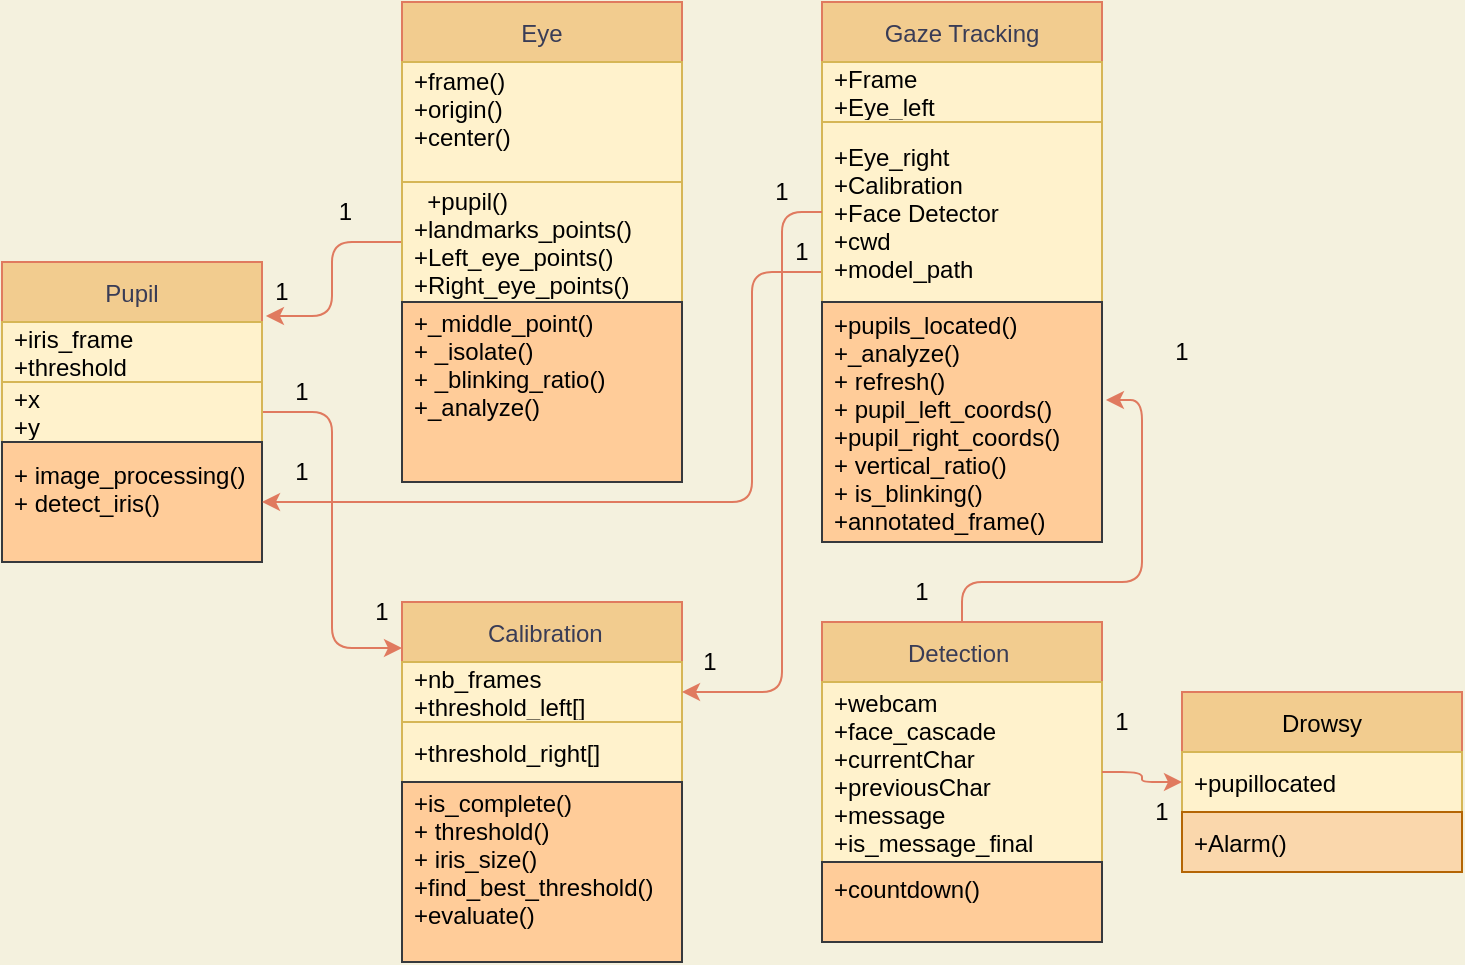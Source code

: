 <mxfile version="20.0.3" type="github">
  <diagram id="C5RBs43oDa-KdzZeNtuy" name="Page-1">
    <mxGraphModel dx="1157" dy="600" grid="1" gridSize="10" guides="1" tooltips="1" connect="1" arrows="1" fold="1" page="1" pageScale="1" pageWidth="827" pageHeight="1169" background="#F4F1DE" math="0" shadow="0">
      <root>
        <mxCell id="WIyWlLk6GJQsqaUBKTNV-0" />
        <mxCell id="WIyWlLk6GJQsqaUBKTNV-1" parent="WIyWlLk6GJQsqaUBKTNV-0" />
        <mxCell id="KOI8nvLPOMQZxwL0amlp-30" style="edgeStyle=orthogonalEdgeStyle;curved=0;rounded=1;sketch=0;orthogonalLoop=1;jettySize=auto;html=1;entryX=0;entryY=0.128;entryDx=0;entryDy=0;entryPerimeter=0;fontColor=#000000;strokeColor=#E07A5F;fillColor=#F2CC8F;" edge="1" parent="WIyWlLk6GJQsqaUBKTNV-1" source="KOI8nvLPOMQZxwL0amlp-0" target="KOI8nvLPOMQZxwL0amlp-16">
          <mxGeometry relative="1" as="geometry" />
        </mxCell>
        <mxCell id="KOI8nvLPOMQZxwL0amlp-0" value="Pupil" style="swimlane;fontStyle=0;childLayout=stackLayout;horizontal=1;startSize=30;horizontalStack=0;resizeParent=1;resizeParentMax=0;resizeLast=0;collapsible=1;marginBottom=0;fillColor=#F2CC8F;strokeColor=#E07A5F;fontColor=#393C56;" vertex="1" parent="WIyWlLk6GJQsqaUBKTNV-1">
          <mxGeometry x="60" y="150" width="130" height="150" as="geometry" />
        </mxCell>
        <mxCell id="KOI8nvLPOMQZxwL0amlp-1" value="+iris_frame&#xa;+threshold&#xa;" style="text;strokeColor=#d6b656;fillColor=#fff2cc;align=left;verticalAlign=middle;spacingLeft=4;spacingRight=4;overflow=hidden;points=[[0,0.5],[1,0.5]];portConstraint=eastwest;rotatable=0;" vertex="1" parent="KOI8nvLPOMQZxwL0amlp-0">
          <mxGeometry y="30" width="130" height="30" as="geometry" />
        </mxCell>
        <mxCell id="KOI8nvLPOMQZxwL0amlp-2" value="+x&#xa;+y" style="text;strokeColor=#d6b656;fillColor=#fff2cc;align=left;verticalAlign=middle;spacingLeft=4;spacingRight=4;overflow=hidden;points=[[0,0.5],[1,0.5]];portConstraint=eastwest;rotatable=0;" vertex="1" parent="KOI8nvLPOMQZxwL0amlp-0">
          <mxGeometry y="60" width="130" height="30" as="geometry" />
        </mxCell>
        <mxCell id="KOI8nvLPOMQZxwL0amlp-3" value="+ image_processing()&#xa;+ detect_iris()&#xa;" style="text;strokeColor=#36393d;fillColor=#ffcc99;align=left;verticalAlign=middle;spacingLeft=4;spacingRight=4;overflow=hidden;points=[[0,0.5],[1,0.5]];portConstraint=eastwest;rotatable=0;" vertex="1" parent="KOI8nvLPOMQZxwL0amlp-0">
          <mxGeometry y="90" width="130" height="60" as="geometry" />
        </mxCell>
        <mxCell id="KOI8nvLPOMQZxwL0amlp-31" style="edgeStyle=orthogonalEdgeStyle;curved=0;rounded=1;sketch=0;orthogonalLoop=1;jettySize=auto;html=1;entryX=1.015;entryY=-0.1;entryDx=0;entryDy=0;entryPerimeter=0;fontColor=#000000;strokeColor=#E07A5F;fillColor=#F2CC8F;" edge="1" parent="WIyWlLk6GJQsqaUBKTNV-1" source="KOI8nvLPOMQZxwL0amlp-4" target="KOI8nvLPOMQZxwL0amlp-1">
          <mxGeometry relative="1" as="geometry" />
        </mxCell>
        <mxCell id="KOI8nvLPOMQZxwL0amlp-4" value="Eye" style="swimlane;fontStyle=0;childLayout=stackLayout;horizontal=1;startSize=30;horizontalStack=0;resizeParent=1;resizeParentMax=0;resizeLast=0;collapsible=1;marginBottom=0;fillColor=#F2CC8F;strokeColor=#E07A5F;fontColor=#393C56;" vertex="1" parent="WIyWlLk6GJQsqaUBKTNV-1">
          <mxGeometry x="260" y="20" width="140" height="240" as="geometry" />
        </mxCell>
        <mxCell id="KOI8nvLPOMQZxwL0amlp-5" value="+frame()&#xa;+origin()&#xa;+center()&#xa;" style="text;strokeColor=#d6b656;fillColor=#fff2cc;align=left;verticalAlign=middle;spacingLeft=4;spacingRight=4;overflow=hidden;points=[[0,0.5],[1,0.5]];portConstraint=eastwest;rotatable=0;" vertex="1" parent="KOI8nvLPOMQZxwL0amlp-4">
          <mxGeometry y="30" width="140" height="60" as="geometry" />
        </mxCell>
        <mxCell id="KOI8nvLPOMQZxwL0amlp-6" value="  +pupil()&#xa;+landmarks_points()&#xa;+Left_eye_points()&#xa;+Right_eye_points()" style="text;strokeColor=#d6b656;fillColor=#fff2cc;align=left;verticalAlign=middle;spacingLeft=4;spacingRight=4;overflow=hidden;points=[[0,0.5],[1,0.5]];portConstraint=eastwest;rotatable=0;" vertex="1" parent="KOI8nvLPOMQZxwL0amlp-4">
          <mxGeometry y="90" width="140" height="60" as="geometry" />
        </mxCell>
        <mxCell id="KOI8nvLPOMQZxwL0amlp-7" value="+_middle_point()&#xa;+ _isolate()&#xa;+ _blinking_ratio()&#xa;+_analyze()&#xa;&#xa;" style="text;strokeColor=#36393d;fillColor=#ffcc99;align=left;verticalAlign=middle;spacingLeft=4;spacingRight=4;overflow=hidden;points=[[0,0.5],[1,0.5]];portConstraint=eastwest;rotatable=0;" vertex="1" parent="KOI8nvLPOMQZxwL0amlp-4">
          <mxGeometry y="150" width="140" height="90" as="geometry" />
        </mxCell>
        <mxCell id="KOI8nvLPOMQZxwL0amlp-34" value="" style="edgeStyle=orthogonalEdgeStyle;curved=0;rounded=1;sketch=0;orthogonalLoop=1;jettySize=auto;html=1;fontColor=#000000;strokeColor=#E07A5F;fillColor=#F2CC8F;entryX=1;entryY=0.5;entryDx=0;entryDy=0;" edge="1" parent="WIyWlLk6GJQsqaUBKTNV-1" source="KOI8nvLPOMQZxwL0amlp-8" target="KOI8nvLPOMQZxwL0amlp-3">
          <mxGeometry relative="1" as="geometry">
            <Array as="points">
              <mxPoint x="435" y="155" />
              <mxPoint x="435" y="270" />
            </Array>
          </mxGeometry>
        </mxCell>
        <mxCell id="KOI8nvLPOMQZxwL0amlp-8" value="Gaze Tracking" style="swimlane;fontStyle=0;childLayout=stackLayout;horizontal=1;startSize=30;horizontalStack=0;resizeParent=1;resizeParentMax=0;resizeLast=0;collapsible=1;marginBottom=0;fillColor=#F2CC8F;strokeColor=#E07A5F;fontColor=#393C56;" vertex="1" parent="WIyWlLk6GJQsqaUBKTNV-1">
          <mxGeometry x="470" y="20" width="140" height="270" as="geometry" />
        </mxCell>
        <mxCell id="KOI8nvLPOMQZxwL0amlp-9" value="+Frame&#xa;+Eye_left" style="text;strokeColor=#d6b656;fillColor=#fff2cc;align=left;verticalAlign=middle;spacingLeft=4;spacingRight=4;overflow=hidden;points=[[0,0.5],[1,0.5]];portConstraint=eastwest;rotatable=0;" vertex="1" parent="KOI8nvLPOMQZxwL0amlp-8">
          <mxGeometry y="30" width="140" height="30" as="geometry" />
        </mxCell>
        <mxCell id="KOI8nvLPOMQZxwL0amlp-10" value="+Eye_right&#xa;+Calibration&#xa;+Face Detector&#xa;+cwd&#xa;+model_path" style="text;strokeColor=#d6b656;fillColor=#fff2cc;align=left;verticalAlign=middle;spacingLeft=4;spacingRight=4;overflow=hidden;points=[[0,0.5],[1,0.5]];portConstraint=eastwest;rotatable=0;" vertex="1" parent="KOI8nvLPOMQZxwL0amlp-8">
          <mxGeometry y="60" width="140" height="90" as="geometry" />
        </mxCell>
        <mxCell id="KOI8nvLPOMQZxwL0amlp-11" value="+pupils_located()&#xa;+_analyze()&#xa;+ refresh()&#xa;+ pupil_left_coords()&#xa;+pupil_right_coords()&#xa;+ vertical_ratio()&#xa;+ is_blinking()&#xa;+annotated_frame()" style="text;strokeColor=#36393d;fillColor=#ffcc99;align=left;verticalAlign=middle;spacingLeft=4;spacingRight=4;overflow=hidden;points=[[0,0.5],[1,0.5]];portConstraint=eastwest;rotatable=0;fontColor=#000000;labelBackgroundColor=none;" vertex="1" parent="KOI8nvLPOMQZxwL0amlp-8">
          <mxGeometry y="150" width="140" height="120" as="geometry" />
        </mxCell>
        <mxCell id="KOI8nvLPOMQZxwL0amlp-35" style="edgeStyle=orthogonalEdgeStyle;curved=0;rounded=1;sketch=0;orthogonalLoop=1;jettySize=auto;html=1;entryX=1.014;entryY=0.408;entryDx=0;entryDy=0;entryPerimeter=0;fontColor=#000000;strokeColor=#E07A5F;fillColor=#F2CC8F;" edge="1" parent="WIyWlLk6GJQsqaUBKTNV-1" source="KOI8nvLPOMQZxwL0amlp-12" target="KOI8nvLPOMQZxwL0amlp-11">
          <mxGeometry relative="1" as="geometry" />
        </mxCell>
        <mxCell id="KOI8nvLPOMQZxwL0amlp-12" value=" Detection  " style="swimlane;fontStyle=0;childLayout=stackLayout;horizontal=1;startSize=30;horizontalStack=0;resizeParent=1;resizeParentMax=0;resizeLast=0;collapsible=1;marginBottom=0;fillColor=#F2CC8F;strokeColor=#E07A5F;fontColor=#393C56;" vertex="1" parent="WIyWlLk6GJQsqaUBKTNV-1">
          <mxGeometry x="470" y="330" width="140" height="160" as="geometry" />
        </mxCell>
        <mxCell id="KOI8nvLPOMQZxwL0amlp-13" value="+webcam&#xa;+face_cascade&#xa;+currentChar&#xa;+previousChar&#xa;+message&#xa;+is_message_final" style="text;strokeColor=#d6b656;fillColor=#fff2cc;align=left;verticalAlign=middle;spacingLeft=4;spacingRight=4;overflow=hidden;points=[[0,0.5],[1,0.5]];portConstraint=eastwest;rotatable=0;" vertex="1" parent="KOI8nvLPOMQZxwL0amlp-12">
          <mxGeometry y="30" width="140" height="90" as="geometry" />
        </mxCell>
        <mxCell id="KOI8nvLPOMQZxwL0amlp-14" value="" style="text;strokeColor=#d6b656;fillColor=#fff2cc;align=left;verticalAlign=middle;spacingLeft=4;spacingRight=4;overflow=hidden;points=[[0,0.5],[1,0.5]];portConstraint=eastwest;rotatable=0;" vertex="1" parent="KOI8nvLPOMQZxwL0amlp-12">
          <mxGeometry y="120" width="140" as="geometry" />
        </mxCell>
        <mxCell id="KOI8nvLPOMQZxwL0amlp-15" value="+countdown()&#xa;" style="text;strokeColor=#36393d;fillColor=#ffcc99;align=left;verticalAlign=middle;spacingLeft=4;spacingRight=4;overflow=hidden;points=[[0,0.5],[1,0.5]];portConstraint=eastwest;rotatable=0;" vertex="1" parent="KOI8nvLPOMQZxwL0amlp-12">
          <mxGeometry y="120" width="140" height="40" as="geometry" />
        </mxCell>
        <mxCell id="KOI8nvLPOMQZxwL0amlp-16" value=" Calibration" style="swimlane;fontStyle=0;childLayout=stackLayout;horizontal=1;startSize=30;horizontalStack=0;resizeParent=1;resizeParentMax=0;resizeLast=0;collapsible=1;marginBottom=0;fillColor=#F2CC8F;strokeColor=#E07A5F;fontColor=#393C56;" vertex="1" parent="WIyWlLk6GJQsqaUBKTNV-1">
          <mxGeometry x="260" y="320" width="140" height="180" as="geometry" />
        </mxCell>
        <mxCell id="KOI8nvLPOMQZxwL0amlp-17" value="+nb_frames&#xa;+threshold_left[]" style="text;strokeColor=#d6b656;fillColor=#fff2cc;align=left;verticalAlign=middle;spacingLeft=4;spacingRight=4;overflow=hidden;points=[[0,0.5],[1,0.5]];portConstraint=eastwest;rotatable=0;" vertex="1" parent="KOI8nvLPOMQZxwL0amlp-16">
          <mxGeometry y="30" width="140" height="30" as="geometry" />
        </mxCell>
        <mxCell id="KOI8nvLPOMQZxwL0amlp-18" value="+threshold_right[]" style="text;strokeColor=#d6b656;fillColor=#fff2cc;align=left;verticalAlign=middle;spacingLeft=4;spacingRight=4;overflow=hidden;points=[[0,0.5],[1,0.5]];portConstraint=eastwest;rotatable=0;" vertex="1" parent="KOI8nvLPOMQZxwL0amlp-16">
          <mxGeometry y="60" width="140" height="30" as="geometry" />
        </mxCell>
        <mxCell id="KOI8nvLPOMQZxwL0amlp-19" value="+is_complete()&#xa;+ threshold()&#xa;+ iris_size()&#xa;+find_best_threshold()&#xa;+evaluate()&#xa;" style="text;strokeColor=#36393d;fillColor=#ffcc99;align=left;verticalAlign=middle;spacingLeft=4;spacingRight=4;overflow=hidden;points=[[0,0.5],[1,0.5]];portConstraint=eastwest;rotatable=0;" vertex="1" parent="KOI8nvLPOMQZxwL0amlp-16">
          <mxGeometry y="90" width="140" height="90" as="geometry" />
        </mxCell>
        <mxCell id="KOI8nvLPOMQZxwL0amlp-25" value="Drowsy" style="swimlane;fontStyle=0;childLayout=stackLayout;horizontal=1;startSize=30;horizontalStack=0;resizeParent=1;resizeParentMax=0;resizeLast=0;collapsible=1;marginBottom=0;rounded=0;labelBackgroundColor=none;sketch=0;fontColor=#000000;strokeColor=#E07A5F;fillColor=#F2CC8F;" vertex="1" parent="WIyWlLk6GJQsqaUBKTNV-1">
          <mxGeometry x="650" y="365" width="140" height="90" as="geometry" />
        </mxCell>
        <mxCell id="KOI8nvLPOMQZxwL0amlp-26" value="+pupillocated" style="text;strokeColor=#d6b656;fillColor=#fff2cc;align=left;verticalAlign=middle;spacingLeft=4;spacingRight=4;overflow=hidden;points=[[0,0.5],[1,0.5]];portConstraint=eastwest;rotatable=0;rounded=0;labelBackgroundColor=none;sketch=0;" vertex="1" parent="KOI8nvLPOMQZxwL0amlp-25">
          <mxGeometry y="30" width="140" height="30" as="geometry" />
        </mxCell>
        <mxCell id="KOI8nvLPOMQZxwL0amlp-27" value="+Alarm()" style="text;strokeColor=#b46504;fillColor=#fad7ac;align=left;verticalAlign=middle;spacingLeft=4;spacingRight=4;overflow=hidden;points=[[0,0.5],[1,0.5]];portConstraint=eastwest;rotatable=0;rounded=0;labelBackgroundColor=none;sketch=0;" vertex="1" parent="KOI8nvLPOMQZxwL0amlp-25">
          <mxGeometry y="60" width="140" height="30" as="geometry" />
        </mxCell>
        <mxCell id="KOI8nvLPOMQZxwL0amlp-33" style="edgeStyle=orthogonalEdgeStyle;curved=0;rounded=1;sketch=0;orthogonalLoop=1;jettySize=auto;html=1;entryX=1;entryY=0.5;entryDx=0;entryDy=0;fontColor=#000000;strokeColor=#E07A5F;fillColor=#F2CC8F;" edge="1" parent="WIyWlLk6GJQsqaUBKTNV-1" source="KOI8nvLPOMQZxwL0amlp-10" target="KOI8nvLPOMQZxwL0amlp-17">
          <mxGeometry relative="1" as="geometry">
            <Array as="points">
              <mxPoint x="450" y="125" />
              <mxPoint x="450" y="365" />
            </Array>
          </mxGeometry>
        </mxCell>
        <mxCell id="KOI8nvLPOMQZxwL0amlp-36" style="edgeStyle=orthogonalEdgeStyle;curved=0;rounded=1;sketch=0;orthogonalLoop=1;jettySize=auto;html=1;fontColor=#000000;strokeColor=#E07A5F;fillColor=#F2CC8F;" edge="1" parent="WIyWlLk6GJQsqaUBKTNV-1" source="KOI8nvLPOMQZxwL0amlp-13" target="KOI8nvLPOMQZxwL0amlp-25">
          <mxGeometry relative="1" as="geometry" />
        </mxCell>
        <mxCell id="KOI8nvLPOMQZxwL0amlp-37" value="1" style="text;html=1;strokeColor=none;fillColor=none;align=center;verticalAlign=middle;whiteSpace=wrap;rounded=0;labelBackgroundColor=none;sketch=0;fontColor=#000000;" vertex="1" parent="WIyWlLk6GJQsqaUBKTNV-1">
          <mxGeometry x="170" y="150" width="60" height="30" as="geometry" />
        </mxCell>
        <mxCell id="KOI8nvLPOMQZxwL0amlp-38" value="&amp;nbsp;1" style="text;html=1;strokeColor=none;fillColor=none;align=center;verticalAlign=middle;whiteSpace=wrap;rounded=0;labelBackgroundColor=none;sketch=0;fontColor=#000000;" vertex="1" parent="WIyWlLk6GJQsqaUBKTNV-1">
          <mxGeometry x="200" y="110" width="60" height="30" as="geometry" />
        </mxCell>
        <mxCell id="KOI8nvLPOMQZxwL0amlp-39" value="1" style="text;html=1;strokeColor=none;fillColor=none;align=center;verticalAlign=middle;whiteSpace=wrap;rounded=0;labelBackgroundColor=none;sketch=0;fontColor=#000000;" vertex="1" parent="WIyWlLk6GJQsqaUBKTNV-1">
          <mxGeometry x="220" y="310" width="60" height="30" as="geometry" />
        </mxCell>
        <mxCell id="KOI8nvLPOMQZxwL0amlp-40" value="1" style="text;html=1;strokeColor=none;fillColor=none;align=center;verticalAlign=middle;whiteSpace=wrap;rounded=0;labelBackgroundColor=none;sketch=0;fontColor=#000000;" vertex="1" parent="WIyWlLk6GJQsqaUBKTNV-1">
          <mxGeometry x="180" y="200" width="60" height="30" as="geometry" />
        </mxCell>
        <mxCell id="KOI8nvLPOMQZxwL0amlp-41" value="1" style="text;html=1;strokeColor=none;fillColor=none;align=center;verticalAlign=middle;whiteSpace=wrap;rounded=0;labelBackgroundColor=none;sketch=0;fontColor=#000000;" vertex="1" parent="WIyWlLk6GJQsqaUBKTNV-1">
          <mxGeometry x="420" y="100" width="60" height="30" as="geometry" />
        </mxCell>
        <mxCell id="KOI8nvLPOMQZxwL0amlp-42" value="1" style="text;html=1;strokeColor=none;fillColor=none;align=center;verticalAlign=middle;whiteSpace=wrap;rounded=0;labelBackgroundColor=none;sketch=0;fontColor=#000000;" vertex="1" parent="WIyWlLk6GJQsqaUBKTNV-1">
          <mxGeometry x="430" y="130" width="60" height="30" as="geometry" />
        </mxCell>
        <mxCell id="KOI8nvLPOMQZxwL0amlp-43" value="1" style="text;html=1;strokeColor=none;fillColor=none;align=center;verticalAlign=middle;whiteSpace=wrap;rounded=0;labelBackgroundColor=none;sketch=0;fontColor=#000000;" vertex="1" parent="WIyWlLk6GJQsqaUBKTNV-1">
          <mxGeometry x="384" y="335" width="60" height="30" as="geometry" />
        </mxCell>
        <mxCell id="KOI8nvLPOMQZxwL0amlp-44" value="1" style="text;html=1;strokeColor=none;fillColor=none;align=center;verticalAlign=middle;whiteSpace=wrap;rounded=0;labelBackgroundColor=none;sketch=0;fontColor=#000000;" vertex="1" parent="WIyWlLk6GJQsqaUBKTNV-1">
          <mxGeometry x="180" y="240" width="60" height="30" as="geometry" />
        </mxCell>
        <mxCell id="KOI8nvLPOMQZxwL0amlp-45" value="1" style="text;html=1;strokeColor=none;fillColor=none;align=center;verticalAlign=middle;whiteSpace=wrap;rounded=0;labelBackgroundColor=none;sketch=0;fontColor=#000000;" vertex="1" parent="WIyWlLk6GJQsqaUBKTNV-1">
          <mxGeometry x="490" y="300" width="60" height="30" as="geometry" />
        </mxCell>
        <mxCell id="KOI8nvLPOMQZxwL0amlp-46" value="1" style="text;html=1;strokeColor=none;fillColor=none;align=center;verticalAlign=middle;whiteSpace=wrap;rounded=0;labelBackgroundColor=none;sketch=0;fontColor=#000000;" vertex="1" parent="WIyWlLk6GJQsqaUBKTNV-1">
          <mxGeometry x="620" y="180" width="60" height="30" as="geometry" />
        </mxCell>
        <mxCell id="KOI8nvLPOMQZxwL0amlp-47" value="1" style="text;html=1;strokeColor=none;fillColor=none;align=center;verticalAlign=middle;whiteSpace=wrap;rounded=0;labelBackgroundColor=none;sketch=0;fontColor=#000000;" vertex="1" parent="WIyWlLk6GJQsqaUBKTNV-1">
          <mxGeometry x="590" y="365" width="60" height="30" as="geometry" />
        </mxCell>
        <mxCell id="KOI8nvLPOMQZxwL0amlp-48" value="1" style="text;html=1;strokeColor=none;fillColor=none;align=center;verticalAlign=middle;whiteSpace=wrap;rounded=0;labelBackgroundColor=none;sketch=0;fontColor=#000000;" vertex="1" parent="WIyWlLk6GJQsqaUBKTNV-1">
          <mxGeometry x="610" y="410" width="60" height="30" as="geometry" />
        </mxCell>
      </root>
    </mxGraphModel>
  </diagram>
</mxfile>
